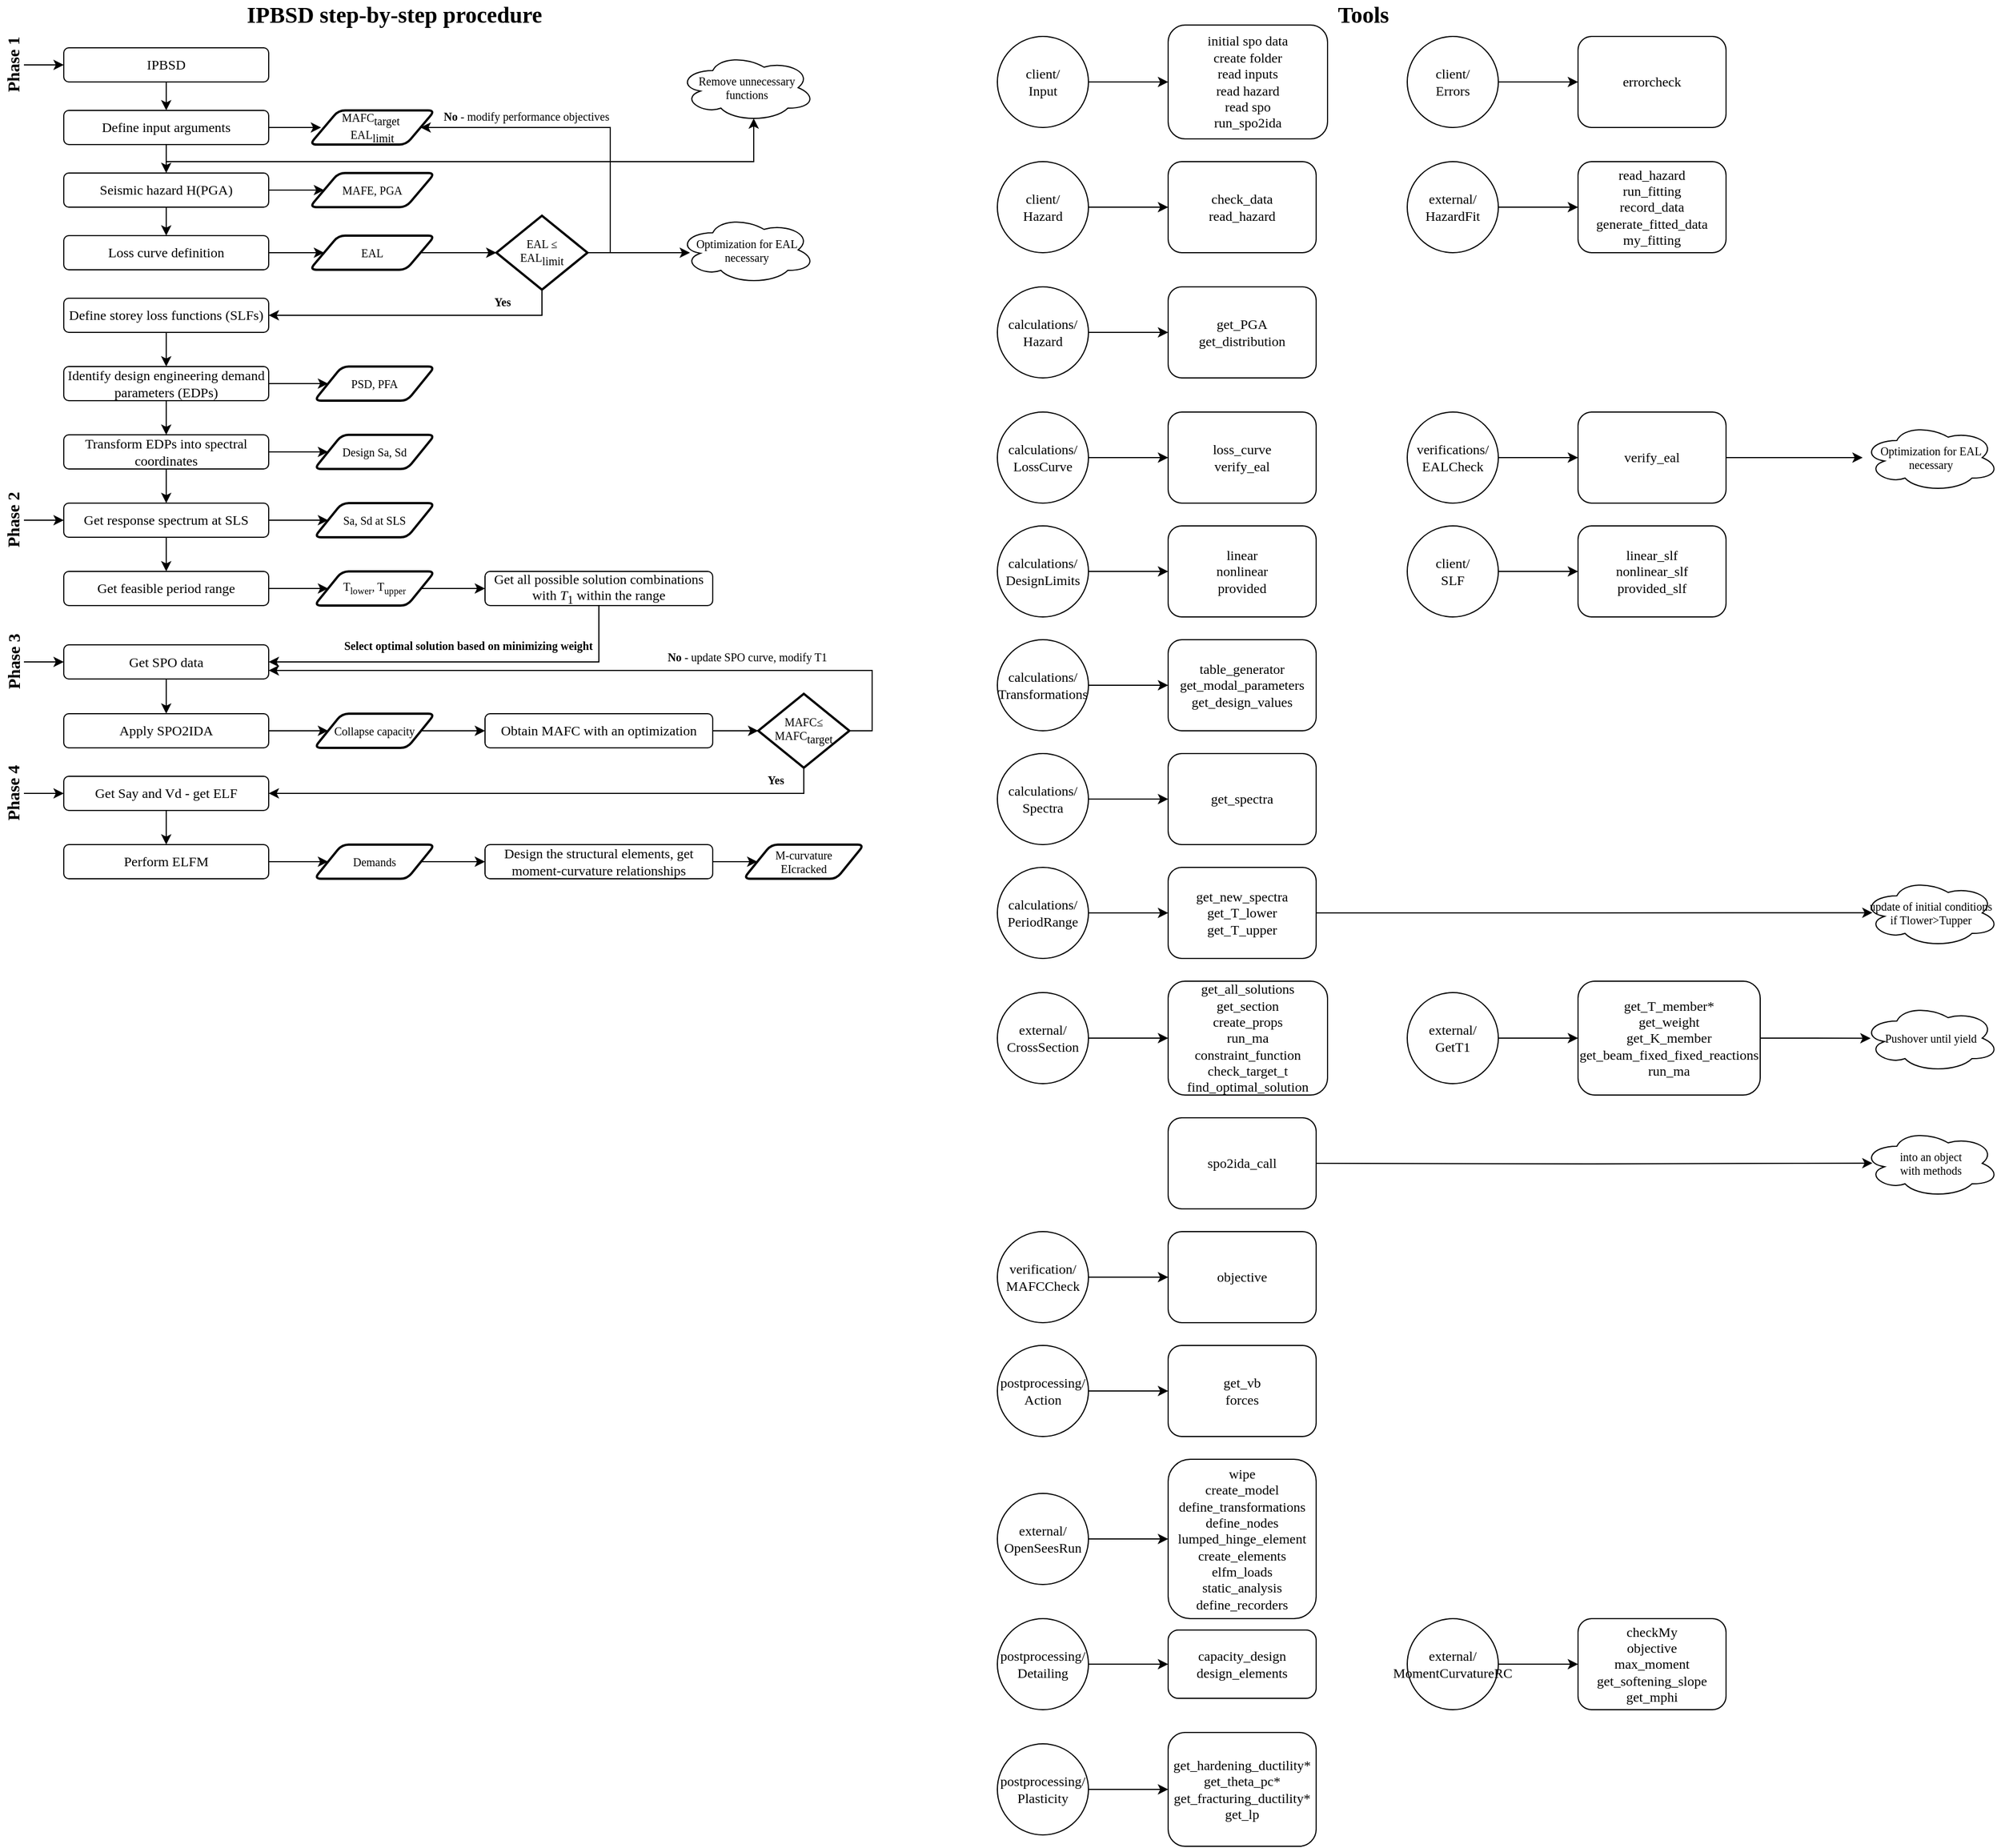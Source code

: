 <mxfile version="12.9.14" type="device"><diagram id="bcxtkrxcoTsSRY-mztzI" name="Page-1"><mxGraphModel dx="981" dy="554" grid="1" gridSize="10" guides="0" tooltips="1" connect="1" arrows="1" fold="1" page="1" pageScale="1" pageWidth="827" pageHeight="1169" math="1" shadow="0"><root><mxCell id="0"/><mxCell id="1" parent="0"/><mxCell id="RZ_9ieiVLJqRVPmS6mOO-3" style="edgeStyle=orthogonalEdgeStyle;rounded=0;orthogonalLoop=1;jettySize=auto;html=1;fontFamily=Garamond;" parent="1" source="RZ_9ieiVLJqRVPmS6mOO-1" target="RZ_9ieiVLJqRVPmS6mOO-2" edge="1"><mxGeometry relative="1" as="geometry"/></mxCell><mxCell id="RZ_9ieiVLJqRVPmS6mOO-1" value="IPBSD" style="rounded=1;whiteSpace=wrap;html=1;fontFamily=Garamond;" parent="1" vertex="1"><mxGeometry x="100" y="60" width="180" height="30" as="geometry"/></mxCell><mxCell id="RZ_9ieiVLJqRVPmS6mOO-7" style="edgeStyle=orthogonalEdgeStyle;rounded=0;orthogonalLoop=1;jettySize=auto;html=1;fontFamily=Garamond;" parent="1" source="RZ_9ieiVLJqRVPmS6mOO-2" target="RZ_9ieiVLJqRVPmS6mOO-6" edge="1"><mxGeometry relative="1" as="geometry"/></mxCell><mxCell id="RZ_9ieiVLJqRVPmS6mOO-17" style="edgeStyle=orthogonalEdgeStyle;rounded=0;orthogonalLoop=1;jettySize=auto;html=1;fontFamily=Garamond;" parent="1" source="RZ_9ieiVLJqRVPmS6mOO-2" edge="1"><mxGeometry relative="1" as="geometry"><mxPoint x="326" y="130" as="targetPoint"/></mxGeometry></mxCell><mxCell id="Ro4SK4nzCt3hBJphtxZi-4" style="edgeStyle=orthogonalEdgeStyle;rounded=0;orthogonalLoop=1;jettySize=auto;html=1;entryX=0.55;entryY=0.95;entryDx=0;entryDy=0;entryPerimeter=0;" parent="1" source="RZ_9ieiVLJqRVPmS6mOO-2" target="Ro4SK4nzCt3hBJphtxZi-1" edge="1"><mxGeometry relative="1" as="geometry"><Array as="points"><mxPoint x="190" y="160"/><mxPoint x="706" y="160"/></Array></mxGeometry></mxCell><mxCell id="RZ_9ieiVLJqRVPmS6mOO-2" value="Define input arguments" style="rounded=1;whiteSpace=wrap;html=1;fontFamily=Garamond;" parent="1" vertex="1"><mxGeometry x="100" y="115" width="180" height="30" as="geometry"/></mxCell><mxCell id="RZ_9ieiVLJqRVPmS6mOO-23" style="edgeStyle=orthogonalEdgeStyle;rounded=0;orthogonalLoop=1;jettySize=auto;html=1;exitX=0.5;exitY=1;exitDx=0;exitDy=0;exitPerimeter=0;entryX=1;entryY=0.5;entryDx=0;entryDy=0;fontFamily=Garamond;fontSize=10;" parent="1" source="RZ_9ieiVLJqRVPmS6mOO-5" target="RZ_9ieiVLJqRVPmS6mOO-22" edge="1"><mxGeometry relative="1" as="geometry"/></mxCell><mxCell id="RZ_9ieiVLJqRVPmS6mOO-24" style="edgeStyle=orthogonalEdgeStyle;rounded=0;orthogonalLoop=1;jettySize=auto;html=1;entryX=1;entryY=0.5;entryDx=0;entryDy=0;fontFamily=Garamond;fontSize=10;" parent="1" source="RZ_9ieiVLJqRVPmS6mOO-5" target="RZ_9ieiVLJqRVPmS6mOO-18" edge="1"><mxGeometry relative="1" as="geometry"><Array as="points"><mxPoint x="580" y="240"/><mxPoint x="580" y="130"/></Array></mxGeometry></mxCell><mxCell id="RZ_9ieiVLJqRVPmS6mOO-29" style="edgeStyle=orthogonalEdgeStyle;rounded=0;orthogonalLoop=1;jettySize=auto;html=1;exitX=1;exitY=0.5;exitDx=0;exitDy=0;exitPerimeter=0;entryX=0;entryY=0.5;entryDx=0;entryDy=0;entryPerimeter=0;fontFamily=Garamond;fontSize=10;" parent="1" source="RZ_9ieiVLJqRVPmS6mOO-5" edge="1"><mxGeometry relative="1" as="geometry"><mxPoint x="650" y="240" as="targetPoint"/></mxGeometry></mxCell><mxCell id="RZ_9ieiVLJqRVPmS6mOO-5" value="EAL ≤ &lt;br style=&quot;font-size: 10px;&quot;&gt;EAL&lt;sub style=&quot;font-size: 10px;&quot;&gt;limit&lt;/sub&gt;" style="strokeWidth=2;html=1;shape=mxgraph.flowchart.decision;whiteSpace=wrap;fontFamily=Garamond;fontSize=10;" parent="1" vertex="1"><mxGeometry x="480" y="207.5" width="80" height="65" as="geometry"/></mxCell><mxCell id="RZ_9ieiVLJqRVPmS6mOO-10" style="edgeStyle=orthogonalEdgeStyle;rounded=0;orthogonalLoop=1;jettySize=auto;html=1;fontFamily=Garamond;" parent="1" source="RZ_9ieiVLJqRVPmS6mOO-6" target="RZ_9ieiVLJqRVPmS6mOO-9" edge="1"><mxGeometry relative="1" as="geometry"/></mxCell><mxCell id="RZ_9ieiVLJqRVPmS6mOO-14" style="edgeStyle=orthogonalEdgeStyle;rounded=0;orthogonalLoop=1;jettySize=auto;html=1;entryX=0;entryY=0.5;entryDx=0;entryDy=0;fontFamily=Garamond;" parent="1" source="RZ_9ieiVLJqRVPmS6mOO-6" target="RZ_9ieiVLJqRVPmS6mOO-12" edge="1"><mxGeometry relative="1" as="geometry"/></mxCell><mxCell id="RZ_9ieiVLJqRVPmS6mOO-6" value="Seismic hazard H(PGA)" style="rounded=1;whiteSpace=wrap;html=1;fontFamily=Garamond;" parent="1" vertex="1"><mxGeometry x="100" y="170" width="180" height="30" as="geometry"/></mxCell><mxCell id="RZ_9ieiVLJqRVPmS6mOO-16" style="edgeStyle=orthogonalEdgeStyle;rounded=0;orthogonalLoop=1;jettySize=auto;html=1;exitX=1;exitY=0.5;exitDx=0;exitDy=0;fontFamily=Garamond;" parent="1" source="RZ_9ieiVLJqRVPmS6mOO-9" target="RZ_9ieiVLJqRVPmS6mOO-15" edge="1"><mxGeometry relative="1" as="geometry"/></mxCell><mxCell id="RZ_9ieiVLJqRVPmS6mOO-9" value="Loss curve definition" style="rounded=1;whiteSpace=wrap;html=1;fontFamily=Garamond;" parent="1" vertex="1"><mxGeometry x="100" y="225" width="180" height="30" as="geometry"/></mxCell><mxCell id="RZ_9ieiVLJqRVPmS6mOO-12" value="MAFE, PGA" style="shape=parallelogram;html=1;strokeWidth=2;perimeter=parallelogramPerimeter;whiteSpace=wrap;rounded=1;arcSize=12;size=0.23;fontFamily=Garamond;fontSize=10;" parent="1" vertex="1"><mxGeometry x="316" y="170" width="110" height="30" as="geometry"/></mxCell><mxCell id="RZ_9ieiVLJqRVPmS6mOO-20" style="edgeStyle=orthogonalEdgeStyle;rounded=0;orthogonalLoop=1;jettySize=auto;html=1;fontFamily=Garamond;fontSize=10;" parent="1" source="RZ_9ieiVLJqRVPmS6mOO-15" target="RZ_9ieiVLJqRVPmS6mOO-5" edge="1"><mxGeometry relative="1" as="geometry"/></mxCell><mxCell id="RZ_9ieiVLJqRVPmS6mOO-15" value="EAL" style="shape=parallelogram;html=1;strokeWidth=2;perimeter=parallelogramPerimeter;whiteSpace=wrap;rounded=1;arcSize=12;size=0.23;fontFamily=Garamond;fontSize=10;" parent="1" vertex="1"><mxGeometry x="316" y="225" width="110" height="30" as="geometry"/></mxCell><mxCell id="RZ_9ieiVLJqRVPmS6mOO-18" value="MAFC&lt;sub style=&quot;font-size: 10px;&quot;&gt;target&lt;/sub&gt;&amp;nbsp;&lt;br style=&quot;font-size: 10px;&quot;&gt;EAL&lt;sub style=&quot;font-size: 10px;&quot;&gt;limit&lt;/sub&gt;" style="shape=parallelogram;html=1;strokeWidth=2;perimeter=parallelogramPerimeter;whiteSpace=wrap;rounded=1;arcSize=12;size=0.23;fontFamily=Garamond;fontSize=10;" parent="1" vertex="1"><mxGeometry x="316" y="115" width="110" height="30" as="geometry"/></mxCell><mxCell id="RZ_9ieiVLJqRVPmS6mOO-33" style="edgeStyle=orthogonalEdgeStyle;rounded=0;orthogonalLoop=1;jettySize=auto;html=1;fontFamily=Garamond;fontSize=10;" parent="1" source="RZ_9ieiVLJqRVPmS6mOO-22" target="RZ_9ieiVLJqRVPmS6mOO-32" edge="1"><mxGeometry relative="1" as="geometry"/></mxCell><mxCell id="RZ_9ieiVLJqRVPmS6mOO-22" value="Define storey loss functions (SLFs)" style="rounded=1;whiteSpace=wrap;html=1;fontFamily=Garamond;" parent="1" vertex="1"><mxGeometry x="100" y="280" width="180" height="30" as="geometry"/></mxCell><mxCell id="RZ_9ieiVLJqRVPmS6mOO-26" value="&lt;b&gt;No &lt;/b&gt;- modify performance objectives" style="text;html=1;align=center;verticalAlign=middle;resizable=0;points=[];autosize=1;fontSize=10;fontFamily=Garamond;" parent="1" vertex="1"><mxGeometry x="426" y="110" width="160" height="20" as="geometry"/></mxCell><mxCell id="RZ_9ieiVLJqRVPmS6mOO-27" value="&lt;b&gt;Yes&lt;/b&gt;" style="text;html=1;align=center;verticalAlign=middle;resizable=0;points=[];autosize=1;fontSize=10;fontFamily=Garamond;" parent="1" vertex="1"><mxGeometry x="470" y="272.5" width="30" height="20" as="geometry"/></mxCell><mxCell id="RZ_9ieiVLJqRVPmS6mOO-31" value="&#10;&#10;&lt;!--StartFragment--&gt;&lt;span style=&quot;font-family: Garamond; font-size: 10px; font-style: normal; font-variant-ligatures: normal; font-variant-caps: normal; font-weight: 400; letter-spacing: normal; orphans: 2; text-align: center; text-indent: 0px; text-transform: none; widows: 2; word-spacing: 0px; -webkit-text-stroke-width: 0px; text-decoration-style: initial; text-decoration-color: initial; float: none; display: inline !important;&quot;&gt;Optimization for EAL necessary&lt;/span&gt;&lt;!--EndFragment--&gt;&#10;&#10;" style="ellipse;shape=cloud;whiteSpace=wrap;html=1;fontFamily=Garamond;fontSize=10;" parent="1" vertex="1"><mxGeometry x="640" y="207.5" width="120" height="60" as="geometry"/></mxCell><mxCell id="RZ_9ieiVLJqRVPmS6mOO-34" style="edgeStyle=orthogonalEdgeStyle;rounded=0;orthogonalLoop=1;jettySize=auto;html=1;fontFamily=Garamond;fontSize=10;" parent="1" source="RZ_9ieiVLJqRVPmS6mOO-32" target="RZ_9ieiVLJqRVPmS6mOO-35" edge="1"><mxGeometry relative="1" as="geometry"><mxPoint x="310" y="355" as="targetPoint"/></mxGeometry></mxCell><mxCell id="RZ_9ieiVLJqRVPmS6mOO-37" style="edgeStyle=orthogonalEdgeStyle;rounded=0;orthogonalLoop=1;jettySize=auto;html=1;fontFamily=Garamond;fontSize=10;" parent="1" source="RZ_9ieiVLJqRVPmS6mOO-32" target="RZ_9ieiVLJqRVPmS6mOO-36" edge="1"><mxGeometry relative="1" as="geometry"/></mxCell><mxCell id="RZ_9ieiVLJqRVPmS6mOO-32" value="Identify design engineering demand parameters (EDPs)" style="rounded=1;whiteSpace=wrap;html=1;fontFamily=Garamond;" parent="1" vertex="1"><mxGeometry x="100" y="340" width="180" height="30" as="geometry"/></mxCell><mxCell id="RZ_9ieiVLJqRVPmS6mOO-35" value="PSD, PFA" style="shape=parallelogram;html=1;strokeWidth=2;perimeter=parallelogramPerimeter;whiteSpace=wrap;rounded=1;arcSize=12;size=0.23;fontFamily=Garamond;fontSize=10;" parent="1" vertex="1"><mxGeometry x="320" y="340" width="106" height="30" as="geometry"/></mxCell><mxCell id="RZ_9ieiVLJqRVPmS6mOO-39" style="edgeStyle=orthogonalEdgeStyle;rounded=0;orthogonalLoop=1;jettySize=auto;html=1;fontFamily=Garamond;fontSize=10;" parent="1" source="RZ_9ieiVLJqRVPmS6mOO-36" target="RZ_9ieiVLJqRVPmS6mOO-38" edge="1"><mxGeometry relative="1" as="geometry"/></mxCell><mxCell id="RZ_9ieiVLJqRVPmS6mOO-41" style="edgeStyle=orthogonalEdgeStyle;rounded=0;orthogonalLoop=1;jettySize=auto;html=1;fontFamily=Garamond;fontSize=10;" parent="1" source="RZ_9ieiVLJqRVPmS6mOO-36" target="RZ_9ieiVLJqRVPmS6mOO-40" edge="1"><mxGeometry relative="1" as="geometry"/></mxCell><mxCell id="RZ_9ieiVLJqRVPmS6mOO-36" value="Transform EDPs into spectral coordinates" style="rounded=1;whiteSpace=wrap;html=1;fontFamily=Garamond;" parent="1" vertex="1"><mxGeometry x="100" y="400" width="180" height="30" as="geometry"/></mxCell><mxCell id="RZ_9ieiVLJqRVPmS6mOO-38" value="Design Sa, Sd" style="shape=parallelogram;html=1;strokeWidth=2;perimeter=parallelogramPerimeter;whiteSpace=wrap;rounded=1;arcSize=12;size=0.23;fontFamily=Garamond;fontSize=10;" parent="1" vertex="1"><mxGeometry x="320" y="400" width="106" height="30" as="geometry"/></mxCell><mxCell id="RZ_9ieiVLJqRVPmS6mOO-43" style="edgeStyle=orthogonalEdgeStyle;rounded=0;orthogonalLoop=1;jettySize=auto;html=1;fontFamily=Garamond;fontSize=10;" parent="1" source="RZ_9ieiVLJqRVPmS6mOO-40" target="RZ_9ieiVLJqRVPmS6mOO-42" edge="1"><mxGeometry relative="1" as="geometry"/></mxCell><mxCell id="RZ_9ieiVLJqRVPmS6mOO-45" style="edgeStyle=orthogonalEdgeStyle;rounded=0;orthogonalLoop=1;jettySize=auto;html=1;fontFamily=Garamond;fontSize=10;" parent="1" source="RZ_9ieiVLJqRVPmS6mOO-40" target="RZ_9ieiVLJqRVPmS6mOO-44" edge="1"><mxGeometry relative="1" as="geometry"/></mxCell><mxCell id="RZ_9ieiVLJqRVPmS6mOO-40" value="Get response spectrum at SLS" style="rounded=1;whiteSpace=wrap;html=1;fontFamily=Garamond;" parent="1" vertex="1"><mxGeometry x="100" y="460" width="180" height="30" as="geometry"/></mxCell><mxCell id="RZ_9ieiVLJqRVPmS6mOO-42" value="Sa, Sd at SLS" style="shape=parallelogram;html=1;strokeWidth=2;perimeter=parallelogramPerimeter;whiteSpace=wrap;rounded=1;arcSize=12;size=0.23;fontFamily=Garamond;fontSize=10;" parent="1" vertex="1"><mxGeometry x="320" y="460" width="106" height="30" as="geometry"/></mxCell><mxCell id="RZ_9ieiVLJqRVPmS6mOO-47" style="edgeStyle=orthogonalEdgeStyle;rounded=0;orthogonalLoop=1;jettySize=auto;html=1;fontFamily=Garamond;fontSize=10;" parent="1" source="RZ_9ieiVLJqRVPmS6mOO-44" target="RZ_9ieiVLJqRVPmS6mOO-46" edge="1"><mxGeometry relative="1" as="geometry"/></mxCell><mxCell id="RZ_9ieiVLJqRVPmS6mOO-44" value="Get feasible period range" style="rounded=1;whiteSpace=wrap;html=1;fontFamily=Garamond;" parent="1" vertex="1"><mxGeometry x="100" y="520" width="180" height="30" as="geometry"/></mxCell><mxCell id="RZ_9ieiVLJqRVPmS6mOO-48" style="edgeStyle=orthogonalEdgeStyle;rounded=0;orthogonalLoop=1;jettySize=auto;html=1;fontFamily=Garamond;fontSize=10;" parent="1" source="RZ_9ieiVLJqRVPmS6mOO-46" edge="1"><mxGeometry relative="1" as="geometry"><mxPoint x="470" y="535" as="targetPoint"/></mxGeometry></mxCell><mxCell id="RZ_9ieiVLJqRVPmS6mOO-46" value="T&lt;sub&gt;lower&lt;/sub&gt;, T&lt;sub&gt;upper&lt;/sub&gt;" style="shape=parallelogram;html=1;strokeWidth=2;perimeter=parallelogramPerimeter;whiteSpace=wrap;rounded=1;arcSize=12;size=0.23;fontFamily=Garamond;fontSize=10;" parent="1" vertex="1"><mxGeometry x="320" y="520" width="106" height="30" as="geometry"/></mxCell><mxCell id="RZ_9ieiVLJqRVPmS6mOO-53" style="edgeStyle=orthogonalEdgeStyle;rounded=0;orthogonalLoop=1;jettySize=auto;html=1;fontFamily=Garamond;fontSize=15;entryX=1;entryY=0.5;entryDx=0;entryDy=0;" parent="1" source="RZ_9ieiVLJqRVPmS6mOO-49" target="RZ_9ieiVLJqRVPmS6mOO-55" edge="1"><mxGeometry relative="1" as="geometry"><mxPoint x="200" y="600" as="targetPoint"/><Array as="points"><mxPoint x="570" y="600"/></Array></mxGeometry></mxCell><mxCell id="RZ_9ieiVLJqRVPmS6mOO-49" value="Get all possible solution combinations with &lt;i&gt;T&lt;/i&gt;&lt;sub&gt;1&lt;/sub&gt; within the range" style="rounded=1;whiteSpace=wrap;html=1;fontFamily=Garamond;" parent="1" vertex="1"><mxGeometry x="470" y="520" width="200" height="30" as="geometry"/></mxCell><mxCell id="fS_Z0vV7h4r5mToJwk3z-5" value="" style="edgeStyle=orthogonalEdgeStyle;rounded=0;orthogonalLoop=1;jettySize=auto;html=1;fontSize=10;" parent="1" source="RZ_9ieiVLJqRVPmS6mOO-51" target="RZ_9ieiVLJqRVPmS6mOO-1" edge="1"><mxGeometry relative="1" as="geometry"/></mxCell><mxCell id="RZ_9ieiVLJqRVPmS6mOO-51" value="Phase 1" style="text;html=1;align=center;verticalAlign=middle;resizable=0;points=[];autosize=1;fontSize=15;fontFamily=Garamond;rotation=270;fontStyle=1" parent="1" vertex="1"><mxGeometry x="25" y="65" width="60" height="20" as="geometry"/></mxCell><mxCell id="fS_Z0vV7h4r5mToJwk3z-4" value="" style="edgeStyle=orthogonalEdgeStyle;rounded=0;orthogonalLoop=1;jettySize=auto;html=1;fontSize=10;" parent="1" source="RZ_9ieiVLJqRVPmS6mOO-52" target="RZ_9ieiVLJqRVPmS6mOO-40" edge="1"><mxGeometry relative="1" as="geometry"/></mxCell><mxCell id="RZ_9ieiVLJqRVPmS6mOO-52" value="Phase 2" style="text;html=1;align=center;verticalAlign=middle;resizable=0;points=[];autosize=1;fontSize=15;fontFamily=Garamond;rotation=270;fontStyle=1" parent="1" vertex="1"><mxGeometry x="25" y="465" width="60" height="20" as="geometry"/></mxCell><mxCell id="RZ_9ieiVLJqRVPmS6mOO-54" value="&lt;b&gt;Select optimal solution based on minimizing weight&lt;/b&gt;" style="text;html=1;align=center;verticalAlign=middle;resizable=0;points=[];autosize=1;fontSize=10;fontFamily=Garamond;" parent="1" vertex="1"><mxGeometry x="335" y="575" width="240" height="20" as="geometry"/></mxCell><mxCell id="RZ_9ieiVLJqRVPmS6mOO-57" style="edgeStyle=orthogonalEdgeStyle;rounded=0;orthogonalLoop=1;jettySize=auto;html=1;fontFamily=Garamond;fontSize=15;" parent="1" source="RZ_9ieiVLJqRVPmS6mOO-55" target="RZ_9ieiVLJqRVPmS6mOO-56" edge="1"><mxGeometry relative="1" as="geometry"/></mxCell><mxCell id="RZ_9ieiVLJqRVPmS6mOO-55" value="Get SPO data" style="rounded=1;whiteSpace=wrap;html=1;fontFamily=Garamond;" parent="1" vertex="1"><mxGeometry x="100" y="584.5" width="180" height="30" as="geometry"/></mxCell><mxCell id="RZ_9ieiVLJqRVPmS6mOO-59" style="edgeStyle=orthogonalEdgeStyle;rounded=0;orthogonalLoop=1;jettySize=auto;html=1;fontFamily=Garamond;fontSize=15;" parent="1" source="RZ_9ieiVLJqRVPmS6mOO-56" target="RZ_9ieiVLJqRVPmS6mOO-58" edge="1"><mxGeometry relative="1" as="geometry"/></mxCell><mxCell id="RZ_9ieiVLJqRVPmS6mOO-56" value="Apply SPO2IDA" style="rounded=1;whiteSpace=wrap;html=1;fontFamily=Garamond;" parent="1" vertex="1"><mxGeometry x="100" y="645" width="180" height="30" as="geometry"/></mxCell><mxCell id="RZ_9ieiVLJqRVPmS6mOO-58" value="Collapse capacity" style="shape=parallelogram;html=1;strokeWidth=2;perimeter=parallelogramPerimeter;whiteSpace=wrap;rounded=1;arcSize=12;size=0.23;fontFamily=Garamond;fontSize=10;" parent="1" vertex="1"><mxGeometry x="320" y="645" width="106" height="30" as="geometry"/></mxCell><mxCell id="RZ_9ieiVLJqRVPmS6mOO-60" style="edgeStyle=orthogonalEdgeStyle;rounded=0;orthogonalLoop=1;jettySize=auto;html=1;fontFamily=Garamond;fontSize=10;" parent="1" edge="1"><mxGeometry relative="1" as="geometry"><mxPoint x="470" y="660" as="targetPoint"/><mxPoint x="413.81" y="660" as="sourcePoint"/></mxGeometry></mxCell><mxCell id="RZ_9ieiVLJqRVPmS6mOO-63" style="edgeStyle=orthogonalEdgeStyle;rounded=0;orthogonalLoop=1;jettySize=auto;html=1;entryX=0;entryY=0.5;entryDx=0;entryDy=0;entryPerimeter=0;fontFamily=Garamond;fontSize=15;" parent="1" source="RZ_9ieiVLJqRVPmS6mOO-61" target="RZ_9ieiVLJqRVPmS6mOO-62" edge="1"><mxGeometry relative="1" as="geometry"/></mxCell><mxCell id="RZ_9ieiVLJqRVPmS6mOO-61" value="Obtain MAFC with an optimization" style="rounded=1;whiteSpace=wrap;html=1;fontFamily=Garamond;" parent="1" vertex="1"><mxGeometry x="470" y="645" width="200" height="30" as="geometry"/></mxCell><mxCell id="RZ_9ieiVLJqRVPmS6mOO-64" style="edgeStyle=orthogonalEdgeStyle;rounded=0;orthogonalLoop=1;jettySize=auto;html=1;fontFamily=Garamond;fontSize=15;entryX=1;entryY=0.5;entryDx=0;entryDy=0;" parent="1" source="RZ_9ieiVLJqRVPmS6mOO-62" target="RZ_9ieiVLJqRVPmS6mOO-68" edge="1"><mxGeometry relative="1" as="geometry"><mxPoint x="280" y="720" as="targetPoint"/><Array as="points"><mxPoint x="750" y="715"/></Array></mxGeometry></mxCell><mxCell id="RZ_9ieiVLJqRVPmS6mOO-65" style="edgeStyle=orthogonalEdgeStyle;rounded=0;orthogonalLoop=1;jettySize=auto;html=1;exitX=1;exitY=0.5;exitDx=0;exitDy=0;exitPerimeter=0;fontFamily=Garamond;fontSize=15;entryX=1;entryY=0.75;entryDx=0;entryDy=0;" parent="1" source="RZ_9ieiVLJqRVPmS6mOO-62" target="RZ_9ieiVLJqRVPmS6mOO-55" edge="1"><mxGeometry relative="1" as="geometry"><mxPoint x="800" y="610" as="targetPoint"/></mxGeometry></mxCell><mxCell id="RZ_9ieiVLJqRVPmS6mOO-62" value="MAFC≤ &lt;br style=&quot;font-size: 10px;&quot;&gt;MAFC&lt;sub style=&quot;font-size: 10px;&quot;&gt;target&lt;/sub&gt;" style="strokeWidth=2;html=1;shape=mxgraph.flowchart.decision;whiteSpace=wrap;fontFamily=Garamond;fontSize=10;" parent="1" vertex="1"><mxGeometry x="710" y="627.5" width="80" height="65" as="geometry"/></mxCell><mxCell id="RZ_9ieiVLJqRVPmS6mOO-66" value="&lt;b&gt;No &lt;/b&gt;- update SPO curve, modify T1" style="text;html=1;align=center;verticalAlign=middle;resizable=0;points=[];autosize=1;fontSize=10;fontFamily=Garamond;" parent="1" vertex="1"><mxGeometry x="625" y="584.5" width="150" height="20" as="geometry"/></mxCell><mxCell id="RZ_9ieiVLJqRVPmS6mOO-67" value="&lt;b&gt;Yes&lt;/b&gt;" style="text;html=1;align=center;verticalAlign=middle;resizable=0;points=[];autosize=1;fontSize=10;fontFamily=Garamond;" parent="1" vertex="1"><mxGeometry x="710" y="692.5" width="30" height="20" as="geometry"/></mxCell><mxCell id="RZ_9ieiVLJqRVPmS6mOO-70" style="edgeStyle=orthogonalEdgeStyle;rounded=0;orthogonalLoop=1;jettySize=auto;html=1;fontFamily=Garamond;fontSize=15;" parent="1" source="RZ_9ieiVLJqRVPmS6mOO-68" target="RZ_9ieiVLJqRVPmS6mOO-69" edge="1"><mxGeometry relative="1" as="geometry"/></mxCell><mxCell id="RZ_9ieiVLJqRVPmS6mOO-68" value="Get Say and Vd - get ELF" style="rounded=1;whiteSpace=wrap;html=1;fontFamily=Garamond;" parent="1" vertex="1"><mxGeometry x="100" y="700" width="180" height="30" as="geometry"/></mxCell><mxCell id="RZ_9ieiVLJqRVPmS6mOO-72" style="edgeStyle=orthogonalEdgeStyle;rounded=0;orthogonalLoop=1;jettySize=auto;html=1;entryX=0;entryY=0.5;entryDx=0;entryDy=0;fontFamily=Garamond;fontSize=15;" parent="1" source="RZ_9ieiVLJqRVPmS6mOO-69" target="RZ_9ieiVLJqRVPmS6mOO-71" edge="1"><mxGeometry relative="1" as="geometry"/></mxCell><mxCell id="RZ_9ieiVLJqRVPmS6mOO-69" value="Perform ELFM" style="rounded=1;whiteSpace=wrap;html=1;fontFamily=Garamond;" parent="1" vertex="1"><mxGeometry x="100" y="760" width="180" height="30" as="geometry"/></mxCell><mxCell id="RZ_9ieiVLJqRVPmS6mOO-71" value="Demands" style="shape=parallelogram;html=1;strokeWidth=2;perimeter=parallelogramPerimeter;whiteSpace=wrap;rounded=1;arcSize=12;size=0.23;fontFamily=Garamond;fontSize=10;" parent="1" vertex="1"><mxGeometry x="320" y="760" width="106" height="30" as="geometry"/></mxCell><mxCell id="RZ_9ieiVLJqRVPmS6mOO-73" style="edgeStyle=orthogonalEdgeStyle;rounded=0;orthogonalLoop=1;jettySize=auto;html=1;fontFamily=Garamond;fontSize=10;" parent="1" edge="1"><mxGeometry relative="1" as="geometry"><mxPoint x="470" y="775" as="targetPoint"/><mxPoint x="413.81" y="775" as="sourcePoint"/></mxGeometry></mxCell><mxCell id="RZ_9ieiVLJqRVPmS6mOO-76" style="edgeStyle=orthogonalEdgeStyle;rounded=0;orthogonalLoop=1;jettySize=auto;html=1;fontFamily=Garamond;fontSize=15;" parent="1" source="RZ_9ieiVLJqRVPmS6mOO-74" target="RZ_9ieiVLJqRVPmS6mOO-75" edge="1"><mxGeometry relative="1" as="geometry"/></mxCell><mxCell id="RZ_9ieiVLJqRVPmS6mOO-74" value="Design the structural elements, get moment-curvature relationships" style="rounded=1;whiteSpace=wrap;html=1;fontFamily=Garamond;" parent="1" vertex="1"><mxGeometry x="470" y="760" width="200" height="30" as="geometry"/></mxCell><mxCell id="RZ_9ieiVLJqRVPmS6mOO-75" value="M-curvature&lt;br&gt;EIcracked" style="shape=parallelogram;html=1;strokeWidth=2;perimeter=parallelogramPerimeter;whiteSpace=wrap;rounded=1;arcSize=12;size=0.23;fontFamily=Garamond;fontSize=10;" parent="1" vertex="1"><mxGeometry x="697" y="760" width="106" height="30" as="geometry"/></mxCell><mxCell id="fS_Z0vV7h4r5mToJwk3z-3" value="" style="edgeStyle=orthogonalEdgeStyle;rounded=0;orthogonalLoop=1;jettySize=auto;html=1;fontSize=10;" parent="1" source="fS_Z0vV7h4r5mToJwk3z-1" target="RZ_9ieiVLJqRVPmS6mOO-55" edge="1"><mxGeometry relative="1" as="geometry"/></mxCell><mxCell id="fS_Z0vV7h4r5mToJwk3z-1" value="Phase 3" style="text;html=1;align=center;verticalAlign=middle;resizable=0;points=[];autosize=1;fontSize=15;fontFamily=Garamond;rotation=270;fontStyle=1" parent="1" vertex="1"><mxGeometry x="25" y="589.5" width="60" height="20" as="geometry"/></mxCell><mxCell id="fS_Z0vV7h4r5mToJwk3z-7" value="" style="edgeStyle=orthogonalEdgeStyle;rounded=0;orthogonalLoop=1;jettySize=auto;html=1;fontSize=10;" parent="1" source="fS_Z0vV7h4r5mToJwk3z-6" target="RZ_9ieiVLJqRVPmS6mOO-68" edge="1"><mxGeometry relative="1" as="geometry"/></mxCell><mxCell id="fS_Z0vV7h4r5mToJwk3z-6" value="Phase 4" style="text;html=1;align=center;verticalAlign=middle;resizable=0;points=[];autosize=1;fontSize=15;fontFamily=Garamond;rotation=270;fontStyle=1" parent="1" vertex="1"><mxGeometry x="25" y="705" width="60" height="20" as="geometry"/></mxCell><mxCell id="fS_Z0vV7h4r5mToJwk3z-9" value="&lt;b&gt;&lt;font style=&quot;font-size: 20px&quot;&gt;IPBSD step-by-step procedure&lt;/font&gt;&lt;/b&gt;" style="text;html=1;align=center;verticalAlign=middle;resizable=0;points=[];autosize=1;fontSize=10;fontFamily=Garamond;" parent="1" vertex="1"><mxGeometry x="255" y="20" width="270" height="20" as="geometry"/></mxCell><mxCell id="fS_Z0vV7h4r5mToJwk3z-10" value="&lt;b&gt;&lt;font style=&quot;font-size: 20px&quot;&gt;Tools&lt;/font&gt;&lt;/b&gt;" style="text;html=1;align=center;verticalAlign=middle;resizable=0;points=[];autosize=1;fontSize=10;fontFamily=Garamond;" parent="1" vertex="1"><mxGeometry x="1211" y="20" width="60" height="20" as="geometry"/></mxCell><mxCell id="Ro4SK4nzCt3hBJphtxZi-1" value="Remove unnecessary functions" style="ellipse;shape=cloud;whiteSpace=wrap;html=1;fontFamily=Garamond;fontSize=10;" parent="1" vertex="1"><mxGeometry x="640" y="65" width="120" height="60" as="geometry"/></mxCell><mxCell id="Ro4SK4nzCt3hBJphtxZi-65" style="edgeStyle=orthogonalEdgeStyle;rounded=0;orthogonalLoop=1;jettySize=auto;html=1;fontFamily=Garamond;" parent="1" source="Ro4SK4nzCt3hBJphtxZi-8" target="Ro4SK4nzCt3hBJphtxZi-10" edge="1"><mxGeometry relative="1" as="geometry"/></mxCell><mxCell id="Ro4SK4nzCt3hBJphtxZi-8" value="&lt;font face=&quot;Garamond&quot;&gt;client/&lt;br&gt;Input&lt;/font&gt;" style="ellipse;whiteSpace=wrap;html=1;aspect=fixed;" parent="1" vertex="1"><mxGeometry x="920" y="50" width="80" height="80" as="geometry"/></mxCell><mxCell id="Ro4SK4nzCt3hBJphtxZi-10" value="&lt;span style=&quot;font-family: &amp;#34;garamond&amp;#34; ; font-size: 12px ; font-style: normal ; font-weight: 400 ; letter-spacing: normal ; text-align: center ; text-indent: 0px ; text-transform: none ; word-spacing: 0px ; float: none ; display: inline&quot;&gt;initial spo data&lt;/span&gt;&lt;br style=&quot;font-family: &amp;#34;garamond&amp;#34; ; font-size: 12px ; font-style: normal ; font-weight: 400 ; letter-spacing: normal ; text-align: center ; text-indent: 0px ; text-transform: none ; word-spacing: 0px&quot;&gt;&lt;span style=&quot;font-family: &amp;#34;garamond&amp;#34; ; font-size: 12px ; font-style: normal ; font-weight: 400 ; letter-spacing: normal ; text-align: center ; text-indent: 0px ; text-transform: none ; word-spacing: 0px ; float: none ; display: inline&quot;&gt;create folder&lt;/span&gt;&lt;br style=&quot;font-family: &amp;#34;garamond&amp;#34; ; font-size: 12px ; font-style: normal ; font-weight: 400 ; letter-spacing: normal ; text-align: center ; text-indent: 0px ; text-transform: none ; word-spacing: 0px&quot;&gt;&lt;span style=&quot;font-family: &amp;#34;garamond&amp;#34; ; font-size: 12px ; font-style: normal ; font-weight: 400 ; letter-spacing: normal ; text-align: center ; text-indent: 0px ; text-transform: none ; word-spacing: 0px ; float: none ; display: inline&quot;&gt;read inputs&lt;/span&gt;&lt;br style=&quot;font-family: &amp;#34;garamond&amp;#34; ; font-size: 12px ; font-style: normal ; font-weight: 400 ; letter-spacing: normal ; text-align: center ; text-indent: 0px ; text-transform: none ; word-spacing: 0px&quot;&gt;&lt;span style=&quot;font-family: &amp;#34;garamond&amp;#34; ; font-size: 12px ; font-style: normal ; font-weight: 400 ; letter-spacing: normal ; text-align: center ; text-indent: 0px ; text-transform: none ; word-spacing: 0px ; float: none ; display: inline&quot;&gt;read hazard&lt;/span&gt;&lt;br style=&quot;font-family: &amp;#34;garamond&amp;#34; ; font-size: 12px ; font-style: normal ; font-weight: 400 ; letter-spacing: normal ; text-align: center ; text-indent: 0px ; text-transform: none ; word-spacing: 0px&quot;&gt;&lt;span style=&quot;font-family: &amp;#34;garamond&amp;#34; ; font-size: 12px ; font-style: normal ; font-weight: 400 ; letter-spacing: normal ; text-align: center ; text-indent: 0px ; text-transform: none ; word-spacing: 0px ; float: none ; display: inline&quot;&gt;read spo&lt;br&gt;&lt;/span&gt;run_spo2ida" style="rounded=1;whiteSpace=wrap;html=1;fontFamily=Garamond;" parent="1" vertex="1"><mxGeometry x="1070" y="40" width="140" height="100" as="geometry"/></mxCell><mxCell id="Ro4SK4nzCt3hBJphtxZi-13" style="edgeStyle=orthogonalEdgeStyle;rounded=0;orthogonalLoop=1;jettySize=auto;html=1;entryX=0;entryY=0.5;entryDx=0;entryDy=0;fontFamily=Garamond;" parent="1" source="Ro4SK4nzCt3hBJphtxZi-14" target="Ro4SK4nzCt3hBJphtxZi-15" edge="1"><mxGeometry relative="1" as="geometry"/></mxCell><mxCell id="Ro4SK4nzCt3hBJphtxZi-14" value="&lt;font face=&quot;Garamond&quot;&gt;client/&lt;br&gt;Errors&lt;/font&gt;" style="ellipse;whiteSpace=wrap;html=1;aspect=fixed;" parent="1" vertex="1"><mxGeometry x="1280" y="50" width="80" height="80" as="geometry"/></mxCell><mxCell id="Ro4SK4nzCt3hBJphtxZi-15" value="errorcheck" style="rounded=1;whiteSpace=wrap;html=1;fontFamily=Garamond;" parent="1" vertex="1"><mxGeometry x="1430" y="50" width="130" height="80" as="geometry"/></mxCell><mxCell id="Ro4SK4nzCt3hBJphtxZi-16" style="edgeStyle=orthogonalEdgeStyle;rounded=0;orthogonalLoop=1;jettySize=auto;html=1;entryX=0;entryY=0.5;entryDx=0;entryDy=0;fontFamily=Garamond;" parent="1" source="Ro4SK4nzCt3hBJphtxZi-17" target="Ro4SK4nzCt3hBJphtxZi-18" edge="1"><mxGeometry relative="1" as="geometry"/></mxCell><mxCell id="Ro4SK4nzCt3hBJphtxZi-17" value="&lt;font face=&quot;Garamond&quot;&gt;client/&lt;br&gt;Hazard&lt;/font&gt;" style="ellipse;whiteSpace=wrap;html=1;aspect=fixed;" parent="1" vertex="1"><mxGeometry x="920" y="160" width="80" height="80" as="geometry"/></mxCell><mxCell id="Ro4SK4nzCt3hBJphtxZi-18" value="check_data&lt;br&gt;read_hazard" style="rounded=1;whiteSpace=wrap;html=1;fontFamily=Garamond;" parent="1" vertex="1"><mxGeometry x="1070" y="160" width="130" height="80" as="geometry"/></mxCell><mxCell id="Ro4SK4nzCt3hBJphtxZi-19" style="edgeStyle=orthogonalEdgeStyle;rounded=0;orthogonalLoop=1;jettySize=auto;html=1;entryX=0;entryY=0.5;entryDx=0;entryDy=0;fontFamily=Garamond;" parent="1" source="Ro4SK4nzCt3hBJphtxZi-20" target="Ro4SK4nzCt3hBJphtxZi-21" edge="1"><mxGeometry relative="1" as="geometry"/></mxCell><mxCell id="Ro4SK4nzCt3hBJphtxZi-20" value="&lt;font face=&quot;Garamond&quot;&gt;external/&lt;br&gt;HazardFit&lt;/font&gt;" style="ellipse;whiteSpace=wrap;html=1;aspect=fixed;" parent="1" vertex="1"><mxGeometry x="1280" y="160" width="80" height="80" as="geometry"/></mxCell><mxCell id="Ro4SK4nzCt3hBJphtxZi-21" value="read_hazard&lt;br&gt;run_fitting&lt;br&gt;record_data&lt;br&gt;generate_fitted_data&lt;br&gt;my_fitting" style="rounded=1;whiteSpace=wrap;html=1;fontFamily=Garamond;" parent="1" vertex="1"><mxGeometry x="1430" y="160" width="130" height="80" as="geometry"/></mxCell><mxCell id="Ro4SK4nzCt3hBJphtxZi-22" style="edgeStyle=orthogonalEdgeStyle;rounded=0;orthogonalLoop=1;jettySize=auto;html=1;entryX=0;entryY=0.5;entryDx=0;entryDy=0;fontFamily=Garamond;" parent="1" source="Ro4SK4nzCt3hBJphtxZi-23" target="Ro4SK4nzCt3hBJphtxZi-24" edge="1"><mxGeometry relative="1" as="geometry"/></mxCell><mxCell id="Ro4SK4nzCt3hBJphtxZi-23" value="&lt;font face=&quot;Garamond&quot;&gt;calculations/&lt;br&gt;Hazard&lt;/font&gt;" style="ellipse;whiteSpace=wrap;html=1;aspect=fixed;" parent="1" vertex="1"><mxGeometry x="920" y="270" width="80" height="80" as="geometry"/></mxCell><mxCell id="Ro4SK4nzCt3hBJphtxZi-24" value="get_PGA&lt;br&gt;get_distribution" style="rounded=1;whiteSpace=wrap;html=1;fontFamily=Garamond;" parent="1" vertex="1"><mxGeometry x="1070" y="270" width="130" height="80" as="geometry"/></mxCell><mxCell id="Ro4SK4nzCt3hBJphtxZi-25" style="edgeStyle=orthogonalEdgeStyle;rounded=0;orthogonalLoop=1;jettySize=auto;html=1;entryX=0;entryY=0.5;entryDx=0;entryDy=0;fontFamily=Garamond;" parent="1" source="Ro4SK4nzCt3hBJphtxZi-26" target="Ro4SK4nzCt3hBJphtxZi-27" edge="1"><mxGeometry relative="1" as="geometry"/></mxCell><mxCell id="Ro4SK4nzCt3hBJphtxZi-26" value="&lt;font face=&quot;Garamond&quot;&gt;calculations/&lt;br&gt;LossCurve&lt;/font&gt;" style="ellipse;whiteSpace=wrap;html=1;aspect=fixed;" parent="1" vertex="1"><mxGeometry x="920" y="380" width="80" height="80" as="geometry"/></mxCell><mxCell id="Ro4SK4nzCt3hBJphtxZi-27" value="loss_curve&lt;br&gt;verify_eal" style="rounded=1;whiteSpace=wrap;html=1;fontFamily=Garamond;" parent="1" vertex="1"><mxGeometry x="1070" y="380" width="130" height="80" as="geometry"/></mxCell><mxCell id="Ro4SK4nzCt3hBJphtxZi-28" style="edgeStyle=orthogonalEdgeStyle;rounded=0;orthogonalLoop=1;jettySize=auto;html=1;entryX=0;entryY=0.5;entryDx=0;entryDy=0;fontFamily=Garamond;" parent="1" source="Ro4SK4nzCt3hBJphtxZi-29" target="Ro4SK4nzCt3hBJphtxZi-30" edge="1"><mxGeometry relative="1" as="geometry"/></mxCell><mxCell id="Ro4SK4nzCt3hBJphtxZi-29" value="&lt;font face=&quot;Garamond&quot;&gt;verifications/&lt;br&gt;EALCheck&lt;/font&gt;" style="ellipse;whiteSpace=wrap;html=1;aspect=fixed;" parent="1" vertex="1"><mxGeometry x="1280" y="380" width="80" height="80" as="geometry"/></mxCell><mxCell id="Ro4SK4nzCt3hBJphtxZi-30" value="verify_eal" style="rounded=1;whiteSpace=wrap;html=1;fontFamily=Garamond;" parent="1" vertex="1"><mxGeometry x="1430" y="380" width="130" height="80" as="geometry"/></mxCell><mxCell id="Ro4SK4nzCt3hBJphtxZi-32" value="&#10;&#10;&lt;!--StartFragment--&gt;&lt;span style=&quot;font-family: Garamond; font-size: 10px; font-style: normal; font-variant-ligatures: normal; font-variant-caps: normal; font-weight: 400; letter-spacing: normal; orphans: 2; text-align: center; text-indent: 0px; text-transform: none; widows: 2; word-spacing: 0px; -webkit-text-stroke-width: 0px; text-decoration-style: initial; text-decoration-color: initial; float: none; display: inline !important;&quot;&gt;Optimization for EAL necessary&lt;/span&gt;&lt;!--EndFragment--&gt;&#10;&#10;" style="ellipse;shape=cloud;whiteSpace=wrap;html=1;fontFamily=Garamond;fontSize=10;" parent="1" vertex="1"><mxGeometry x="1680" y="390" width="120" height="60" as="geometry"/></mxCell><mxCell id="Ro4SK4nzCt3hBJphtxZi-33" style="edgeStyle=orthogonalEdgeStyle;rounded=0;orthogonalLoop=1;jettySize=auto;html=1;fontFamily=Garamond;" parent="1" source="Ro4SK4nzCt3hBJphtxZi-30" target="Ro4SK4nzCt3hBJphtxZi-32" edge="1"><mxGeometry relative="1" as="geometry"><mxPoint x="1680" y="420" as="targetPoint"/><mxPoint x="1550" y="420" as="sourcePoint"/></mxGeometry></mxCell><mxCell id="Ro4SK4nzCt3hBJphtxZi-34" style="edgeStyle=orthogonalEdgeStyle;rounded=0;orthogonalLoop=1;jettySize=auto;html=1;entryX=0;entryY=0.5;entryDx=0;entryDy=0;fontFamily=Garamond;" parent="1" source="Ro4SK4nzCt3hBJphtxZi-35" target="Ro4SK4nzCt3hBJphtxZi-36" edge="1"><mxGeometry relative="1" as="geometry"/></mxCell><mxCell id="Ro4SK4nzCt3hBJphtxZi-35" value="&lt;font face=&quot;Garamond&quot;&gt;calculations/&lt;br&gt;DesignLimits&lt;br&gt;&lt;/font&gt;" style="ellipse;whiteSpace=wrap;html=1;aspect=fixed;" parent="1" vertex="1"><mxGeometry x="920" y="480" width="80" height="80" as="geometry"/></mxCell><mxCell id="Ro4SK4nzCt3hBJphtxZi-36" value="linear&lt;br&gt;nonlinear&lt;br&gt;provided&lt;br&gt;" style="rounded=1;whiteSpace=wrap;html=1;fontFamily=Garamond;" parent="1" vertex="1"><mxGeometry x="1070" y="480" width="130" height="80" as="geometry"/></mxCell><mxCell id="Ro4SK4nzCt3hBJphtxZi-37" style="edgeStyle=orthogonalEdgeStyle;rounded=0;orthogonalLoop=1;jettySize=auto;html=1;entryX=0;entryY=0.5;entryDx=0;entryDy=0;fontFamily=Garamond;" parent="1" source="Ro4SK4nzCt3hBJphtxZi-38" target="Ro4SK4nzCt3hBJphtxZi-39" edge="1"><mxGeometry relative="1" as="geometry"/></mxCell><mxCell id="Ro4SK4nzCt3hBJphtxZi-38" value="&lt;font face=&quot;Garamond&quot;&gt;client/&lt;br&gt;SLF&lt;/font&gt;" style="ellipse;whiteSpace=wrap;html=1;aspect=fixed;" parent="1" vertex="1"><mxGeometry x="1280" y="480" width="80" height="80" as="geometry"/></mxCell><mxCell id="Ro4SK4nzCt3hBJphtxZi-39" value="linear_slf&lt;br&gt;nonlinear_slf&lt;br&gt;provided_slf" style="rounded=1;whiteSpace=wrap;html=1;fontFamily=Garamond;" parent="1" vertex="1"><mxGeometry x="1430" y="480" width="130" height="80" as="geometry"/></mxCell><mxCell id="Ro4SK4nzCt3hBJphtxZi-40" style="edgeStyle=orthogonalEdgeStyle;rounded=0;orthogonalLoop=1;jettySize=auto;html=1;entryX=0;entryY=0.5;entryDx=0;entryDy=0;fontFamily=Garamond;" parent="1" source="Ro4SK4nzCt3hBJphtxZi-41" target="Ro4SK4nzCt3hBJphtxZi-42" edge="1"><mxGeometry relative="1" as="geometry"/></mxCell><mxCell id="Ro4SK4nzCt3hBJphtxZi-41" value="&lt;font face=&quot;Garamond&quot;&gt;calculations/&lt;br&gt;Transformations&lt;br&gt;&lt;/font&gt;" style="ellipse;whiteSpace=wrap;html=1;aspect=fixed;" parent="1" vertex="1"><mxGeometry x="920" y="580" width="80" height="80" as="geometry"/></mxCell><mxCell id="Ro4SK4nzCt3hBJphtxZi-42" value="table_generator&lt;br&gt;get_modal_parameters&lt;br&gt;get_design_values" style="rounded=1;whiteSpace=wrap;html=1;fontFamily=Garamond;" parent="1" vertex="1"><mxGeometry x="1070" y="580" width="130" height="80" as="geometry"/></mxCell><mxCell id="Ro4SK4nzCt3hBJphtxZi-43" style="edgeStyle=orthogonalEdgeStyle;rounded=0;orthogonalLoop=1;jettySize=auto;html=1;entryX=0;entryY=0.5;entryDx=0;entryDy=0;fontFamily=Garamond;" parent="1" source="Ro4SK4nzCt3hBJphtxZi-44" target="Ro4SK4nzCt3hBJphtxZi-45" edge="1"><mxGeometry relative="1" as="geometry"/></mxCell><mxCell id="Ro4SK4nzCt3hBJphtxZi-44" value="&lt;font face=&quot;Garamond&quot;&gt;calculations/&lt;br&gt;Spectra&lt;br&gt;&lt;/font&gt;" style="ellipse;whiteSpace=wrap;html=1;aspect=fixed;" parent="1" vertex="1"><mxGeometry x="920" y="680" width="80" height="80" as="geometry"/></mxCell><mxCell id="Ro4SK4nzCt3hBJphtxZi-45" value="get_spectra" style="rounded=1;whiteSpace=wrap;html=1;fontFamily=Garamond;" parent="1" vertex="1"><mxGeometry x="1070" y="680" width="130" height="80" as="geometry"/></mxCell><mxCell id="Ro4SK4nzCt3hBJphtxZi-46" style="edgeStyle=orthogonalEdgeStyle;rounded=0;orthogonalLoop=1;jettySize=auto;html=1;entryX=0;entryY=0.5;entryDx=0;entryDy=0;fontFamily=Garamond;" parent="1" source="Ro4SK4nzCt3hBJphtxZi-47" target="Ro4SK4nzCt3hBJphtxZi-48" edge="1"><mxGeometry relative="1" as="geometry"/></mxCell><mxCell id="Ro4SK4nzCt3hBJphtxZi-47" value="&lt;font face=&quot;Garamond&quot;&gt;calculations/&lt;br&gt;PeriodRange&lt;br&gt;&lt;/font&gt;" style="ellipse;whiteSpace=wrap;html=1;aspect=fixed;" parent="1" vertex="1"><mxGeometry x="920" y="780" width="80" height="80" as="geometry"/></mxCell><mxCell id="Ro4SK4nzCt3hBJphtxZi-50" style="edgeStyle=orthogonalEdgeStyle;rounded=0;orthogonalLoop=1;jettySize=auto;html=1;fontFamily=Garamond;entryX=0.072;entryY=0.497;entryDx=0;entryDy=0;entryPerimeter=0;" parent="1" source="Ro4SK4nzCt3hBJphtxZi-48" target="Ro4SK4nzCt3hBJphtxZi-49" edge="1"><mxGeometry relative="1" as="geometry"><mxPoint x="1660.0" y="820" as="targetPoint"/></mxGeometry></mxCell><mxCell id="Ro4SK4nzCt3hBJphtxZi-48" value="get_new_spectra&lt;br&gt;get_T_lower&lt;br&gt;get_T_upper" style="rounded=1;whiteSpace=wrap;html=1;fontFamily=Garamond;" parent="1" vertex="1"><mxGeometry x="1070" y="780" width="130" height="80" as="geometry"/></mxCell><mxCell id="Ro4SK4nzCt3hBJphtxZi-49" value="update of initial conditions &lt;br&gt;if Tlower&amp;gt;Tupper" style="ellipse;shape=cloud;whiteSpace=wrap;html=1;fontFamily=Garamond;fontSize=10;" parent="1" vertex="1"><mxGeometry x="1680" y="790" width="120" height="60" as="geometry"/></mxCell><mxCell id="Ro4SK4nzCt3hBJphtxZi-54" style="edgeStyle=orthogonalEdgeStyle;rounded=0;orthogonalLoop=1;jettySize=auto;html=1;entryX=0;entryY=0.5;entryDx=0;entryDy=0;fontFamily=Garamond;" parent="1" source="Ro4SK4nzCt3hBJphtxZi-55" target="Ro4SK4nzCt3hBJphtxZi-56" edge="1"><mxGeometry relative="1" as="geometry"/></mxCell><mxCell id="Ro4SK4nzCt3hBJphtxZi-55" value="&lt;font face=&quot;Garamond&quot;&gt;external/&lt;br&gt;CrossSection&lt;br&gt;&lt;/font&gt;" style="ellipse;whiteSpace=wrap;html=1;aspect=fixed;" parent="1" vertex="1"><mxGeometry x="920" y="890" width="80" height="80" as="geometry"/></mxCell><mxCell id="Ro4SK4nzCt3hBJphtxZi-56" value="get_all_solutions&lt;br&gt;get_section&lt;br&gt;create_props&lt;br&gt;run_ma&lt;br&gt;constraint_function&lt;br&gt;check_target_t&lt;br&gt;find_optimal_solution" style="rounded=1;whiteSpace=wrap;html=1;fontFamily=Garamond;" parent="1" vertex="1"><mxGeometry x="1070" y="880" width="140" height="100" as="geometry"/></mxCell><mxCell id="Ro4SK4nzCt3hBJphtxZi-57" style="edgeStyle=orthogonalEdgeStyle;rounded=0;orthogonalLoop=1;jettySize=auto;html=1;entryX=0;entryY=0.5;entryDx=0;entryDy=0;fontFamily=Garamond;" parent="1" source="Ro4SK4nzCt3hBJphtxZi-58" target="Ro4SK4nzCt3hBJphtxZi-59" edge="1"><mxGeometry relative="1" as="geometry"/></mxCell><mxCell id="Ro4SK4nzCt3hBJphtxZi-58" value="&lt;font face=&quot;Garamond&quot;&gt;external/&lt;br&gt;GetT1&lt;br&gt;&lt;/font&gt;" style="ellipse;whiteSpace=wrap;html=1;aspect=fixed;" parent="1" vertex="1"><mxGeometry x="1280" y="890" width="80" height="80" as="geometry"/></mxCell><mxCell id="Ro4SK4nzCt3hBJphtxZi-61" style="edgeStyle=orthogonalEdgeStyle;rounded=0;orthogonalLoop=1;jettySize=auto;html=1;fontFamily=Garamond;entryX=0.058;entryY=0.502;entryDx=0;entryDy=0;entryPerimeter=0;" parent="1" source="Ro4SK4nzCt3hBJphtxZi-59" target="Ro4SK4nzCt3hBJphtxZi-60" edge="1"><mxGeometry relative="1" as="geometry"><mxPoint x="1670" y="930" as="targetPoint"/></mxGeometry></mxCell><mxCell id="Ro4SK4nzCt3hBJphtxZi-59" value="get_T_member*&lt;br&gt;get_weight&lt;br&gt;get_K_member&lt;br&gt;get_beam_fixed_fixed_reactions&lt;br&gt;run_ma" style="rounded=1;whiteSpace=wrap;html=1;fontFamily=Garamond;" parent="1" vertex="1"><mxGeometry x="1430" y="880" width="160" height="100" as="geometry"/></mxCell><mxCell id="Ro4SK4nzCt3hBJphtxZi-60" value="Pushover until yield" style="ellipse;shape=cloud;whiteSpace=wrap;html=1;fontFamily=Garamond;fontSize=10;" parent="1" vertex="1"><mxGeometry x="1680" y="900" width="120" height="60" as="geometry"/></mxCell><mxCell id="Ro4SK4nzCt3hBJphtxZi-66" value="spo2ida_call" style="rounded=1;whiteSpace=wrap;html=1;fontFamily=Garamond;" parent="1" vertex="1"><mxGeometry x="1070" y="1000" width="130" height="80" as="geometry"/></mxCell><mxCell id="Ro4SK4nzCt3hBJphtxZi-67" style="edgeStyle=orthogonalEdgeStyle;rounded=0;orthogonalLoop=1;jettySize=auto;html=1;fontFamily=Garamond;entryX=0.072;entryY=0.497;entryDx=0;entryDy=0;entryPerimeter=0;" parent="1" target="Ro4SK4nzCt3hBJphtxZi-68" edge="1"><mxGeometry relative="1" as="geometry"><mxPoint x="1660.0" y="1040" as="targetPoint"/><mxPoint x="1200" y="1040" as="sourcePoint"/></mxGeometry></mxCell><mxCell id="Ro4SK4nzCt3hBJphtxZi-68" value="into an object&lt;br&gt;with methods" style="ellipse;shape=cloud;whiteSpace=wrap;html=1;fontFamily=Garamond;fontSize=10;" parent="1" vertex="1"><mxGeometry x="1680" y="1010" width="120" height="60" as="geometry"/></mxCell><mxCell id="Ro4SK4nzCt3hBJphtxZi-70" style="edgeStyle=orthogonalEdgeStyle;rounded=0;orthogonalLoop=1;jettySize=auto;html=1;entryX=0;entryY=0.5;entryDx=0;entryDy=0;fontFamily=Garamond;" parent="1" source="Ro4SK4nzCt3hBJphtxZi-71" target="Ro4SK4nzCt3hBJphtxZi-72" edge="1"><mxGeometry relative="1" as="geometry"/></mxCell><mxCell id="Ro4SK4nzCt3hBJphtxZi-71" value="&lt;font face=&quot;Garamond&quot;&gt;verification/&lt;br&gt;MAFCCheck&lt;br&gt;&lt;/font&gt;" style="ellipse;whiteSpace=wrap;html=1;aspect=fixed;" parent="1" vertex="1"><mxGeometry x="920" y="1100" width="80" height="80" as="geometry"/></mxCell><mxCell id="Ro4SK4nzCt3hBJphtxZi-72" value="objective" style="rounded=1;whiteSpace=wrap;html=1;fontFamily=Garamond;" parent="1" vertex="1"><mxGeometry x="1070" y="1100" width="130" height="80" as="geometry"/></mxCell><mxCell id="ZTFTQWj-mqRN2pgmwCJa-1" style="edgeStyle=orthogonalEdgeStyle;rounded=0;orthogonalLoop=1;jettySize=auto;html=1;entryX=0;entryY=0.5;entryDx=0;entryDy=0;fontFamily=Garamond;" parent="1" source="ZTFTQWj-mqRN2pgmwCJa-2" target="ZTFTQWj-mqRN2pgmwCJa-3" edge="1"><mxGeometry relative="1" as="geometry"/></mxCell><mxCell id="ZTFTQWj-mqRN2pgmwCJa-2" value="&lt;font face=&quot;Garamond&quot;&gt;postprocessing/&lt;br&gt;Action&lt;br&gt;&lt;/font&gt;" style="ellipse;whiteSpace=wrap;html=1;aspect=fixed;" parent="1" vertex="1"><mxGeometry x="920" y="1200" width="80" height="80" as="geometry"/></mxCell><mxCell id="ZTFTQWj-mqRN2pgmwCJa-3" value="get_vb&lt;br&gt;forces" style="rounded=1;whiteSpace=wrap;html=1;fontFamily=Garamond;" parent="1" vertex="1"><mxGeometry x="1070" y="1200" width="130" height="80" as="geometry"/></mxCell><mxCell id="ZTFTQWj-mqRN2pgmwCJa-4" style="edgeStyle=orthogonalEdgeStyle;rounded=0;orthogonalLoop=1;jettySize=auto;html=1;entryX=0;entryY=0.5;entryDx=0;entryDy=0;fontFamily=Garamond;" parent="1" source="ZTFTQWj-mqRN2pgmwCJa-5" target="ZTFTQWj-mqRN2pgmwCJa-6" edge="1"><mxGeometry relative="1" as="geometry"/></mxCell><mxCell id="ZTFTQWj-mqRN2pgmwCJa-5" value="&lt;font face=&quot;Garamond&quot;&gt;external/&lt;br&gt;OpenSeesRun&lt;br&gt;&lt;/font&gt;" style="ellipse;whiteSpace=wrap;html=1;aspect=fixed;" parent="1" vertex="1"><mxGeometry x="920" y="1330" width="80" height="80" as="geometry"/></mxCell><mxCell id="ZTFTQWj-mqRN2pgmwCJa-6" value="wipe&lt;br&gt;create_model&lt;br&gt;define_transformations&lt;br&gt;define_nodes&lt;br&gt;lumped_hinge_element&lt;br&gt;create_elements&lt;br&gt;elfm_loads&lt;br&gt;static_analysis&lt;br&gt;define_recorders" style="rounded=1;whiteSpace=wrap;html=1;fontFamily=Garamond;" parent="1" vertex="1"><mxGeometry x="1070" y="1300" width="130" height="140" as="geometry"/></mxCell><mxCell id="ZTFTQWj-mqRN2pgmwCJa-7" style="edgeStyle=orthogonalEdgeStyle;rounded=0;orthogonalLoop=1;jettySize=auto;html=1;entryX=0;entryY=0.5;entryDx=0;entryDy=0;fontFamily=Garamond;" parent="1" source="ZTFTQWj-mqRN2pgmwCJa-8" target="ZTFTQWj-mqRN2pgmwCJa-9" edge="1"><mxGeometry relative="1" as="geometry"/></mxCell><mxCell id="ZTFTQWj-mqRN2pgmwCJa-8" value="&lt;font face=&quot;Garamond&quot;&gt;postprocessing/&lt;br&gt;Detailing&lt;br&gt;&lt;/font&gt;" style="ellipse;whiteSpace=wrap;html=1;aspect=fixed;" parent="1" vertex="1"><mxGeometry x="920" y="1440" width="80" height="80" as="geometry"/></mxCell><mxCell id="ZTFTQWj-mqRN2pgmwCJa-9" value="capacity_design&lt;br&gt;design_elements" style="rounded=1;whiteSpace=wrap;html=1;fontFamily=Garamond;" parent="1" vertex="1"><mxGeometry x="1070" y="1450" width="130" height="60" as="geometry"/></mxCell><mxCell id="ZTFTQWj-mqRN2pgmwCJa-10" style="edgeStyle=orthogonalEdgeStyle;rounded=0;orthogonalLoop=1;jettySize=auto;html=1;entryX=0;entryY=0.5;entryDx=0;entryDy=0;fontFamily=Garamond;" parent="1" source="ZTFTQWj-mqRN2pgmwCJa-11" target="ZTFTQWj-mqRN2pgmwCJa-12" edge="1"><mxGeometry relative="1" as="geometry"/></mxCell><mxCell id="ZTFTQWj-mqRN2pgmwCJa-11" value="&lt;font face=&quot;Garamond&quot;&gt;external/&lt;br&gt;MomentCurvatureRC&lt;br&gt;&lt;/font&gt;" style="ellipse;whiteSpace=wrap;html=1;aspect=fixed;" parent="1" vertex="1"><mxGeometry x="1280" y="1440" width="80" height="80" as="geometry"/></mxCell><mxCell id="ZTFTQWj-mqRN2pgmwCJa-12" value="checkMy&lt;br&gt;objective&lt;br&gt;max_moment&lt;br&gt;get_softening_slope&lt;br&gt;get_mphi" style="rounded=1;whiteSpace=wrap;html=1;fontFamily=Garamond;" parent="1" vertex="1"><mxGeometry x="1430" y="1440" width="130" height="80" as="geometry"/></mxCell><mxCell id="Ntcj4a71Yh0b735PsDX0-1" style="edgeStyle=orthogonalEdgeStyle;rounded=0;orthogonalLoop=1;jettySize=auto;html=1;entryX=0;entryY=0.5;entryDx=0;entryDy=0;fontFamily=Garamond;" edge="1" parent="1" source="Ntcj4a71Yh0b735PsDX0-2" target="Ntcj4a71Yh0b735PsDX0-3"><mxGeometry relative="1" as="geometry"/></mxCell><mxCell id="Ntcj4a71Yh0b735PsDX0-2" value="&lt;font face=&quot;Garamond&quot;&gt;postprocessing/&lt;br&gt;Plasticity&lt;br&gt;&lt;/font&gt;" style="ellipse;whiteSpace=wrap;html=1;aspect=fixed;" vertex="1" parent="1"><mxGeometry x="920" y="1550" width="80" height="80" as="geometry"/></mxCell><mxCell id="Ntcj4a71Yh0b735PsDX0-3" value="get_hardening_ductility*&lt;br&gt;get_theta_pc*&lt;br&gt;get_fracturing_ductility*&lt;br&gt;get_lp" style="rounded=1;whiteSpace=wrap;html=1;fontFamily=Garamond;" vertex="1" parent="1"><mxGeometry x="1070" y="1540" width="130" height="100" as="geometry"/></mxCell></root></mxGraphModel></diagram></mxfile>